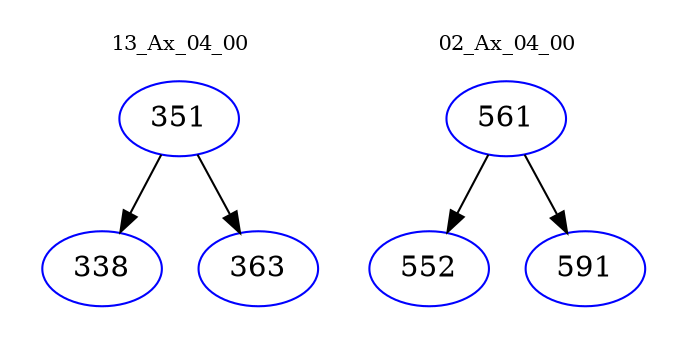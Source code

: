 digraph{
subgraph cluster_0 {
color = white
label = "13_Ax_04_00";
fontsize=10;
T0_351 [label="351", color="blue"]
T0_351 -> T0_338 [color="black"]
T0_338 [label="338", color="blue"]
T0_351 -> T0_363 [color="black"]
T0_363 [label="363", color="blue"]
}
subgraph cluster_1 {
color = white
label = "02_Ax_04_00";
fontsize=10;
T1_561 [label="561", color="blue"]
T1_561 -> T1_552 [color="black"]
T1_552 [label="552", color="blue"]
T1_561 -> T1_591 [color="black"]
T1_591 [label="591", color="blue"]
}
}
